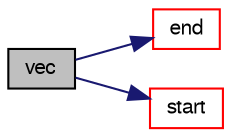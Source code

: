 digraph "vec"
{
  bgcolor="transparent";
  edge [fontname="FreeSans",fontsize="10",labelfontname="FreeSans",labelfontsize="10"];
  node [fontname="FreeSans",fontsize="10",shape=record];
  rankdir="LR";
  Node633 [label="vec",height=0.2,width=0.4,color="black", fillcolor="grey75", style="filled", fontcolor="black"];
  Node633 -> Node634 [color="midnightblue",fontsize="10",style="solid",fontname="FreeSans"];
  Node634 [label="end",height=0.2,width=0.4,color="red",URL="$a27210.html#a5ac1c619caccdf5bcf8c3d58a409849f",tooltip="Return end vertex label. "];
  Node633 -> Node636 [color="midnightblue",fontsize="10",style="solid",fontname="FreeSans"];
  Node636 [label="start",height=0.2,width=0.4,color="red",URL="$a27210.html#afe56bdd2031bbf8321e35e2330c0b990",tooltip="Return start vertex label. "];
}
